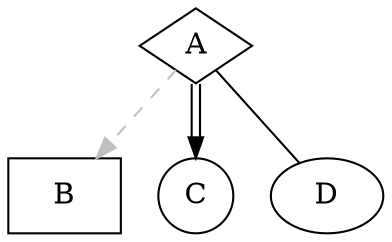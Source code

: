 digraph test170141183460469231731687303715884105728 {

  A [shape=diamond]
  B [shape=box]
  C [shape=box]
  C [shape=box]
  C [shape=circle]

  A -> B [style=dashed, color=grey]
  A -> C [color="black:invis:black"]
  A -> D [penwidth=1, arrowhead=none]

}
